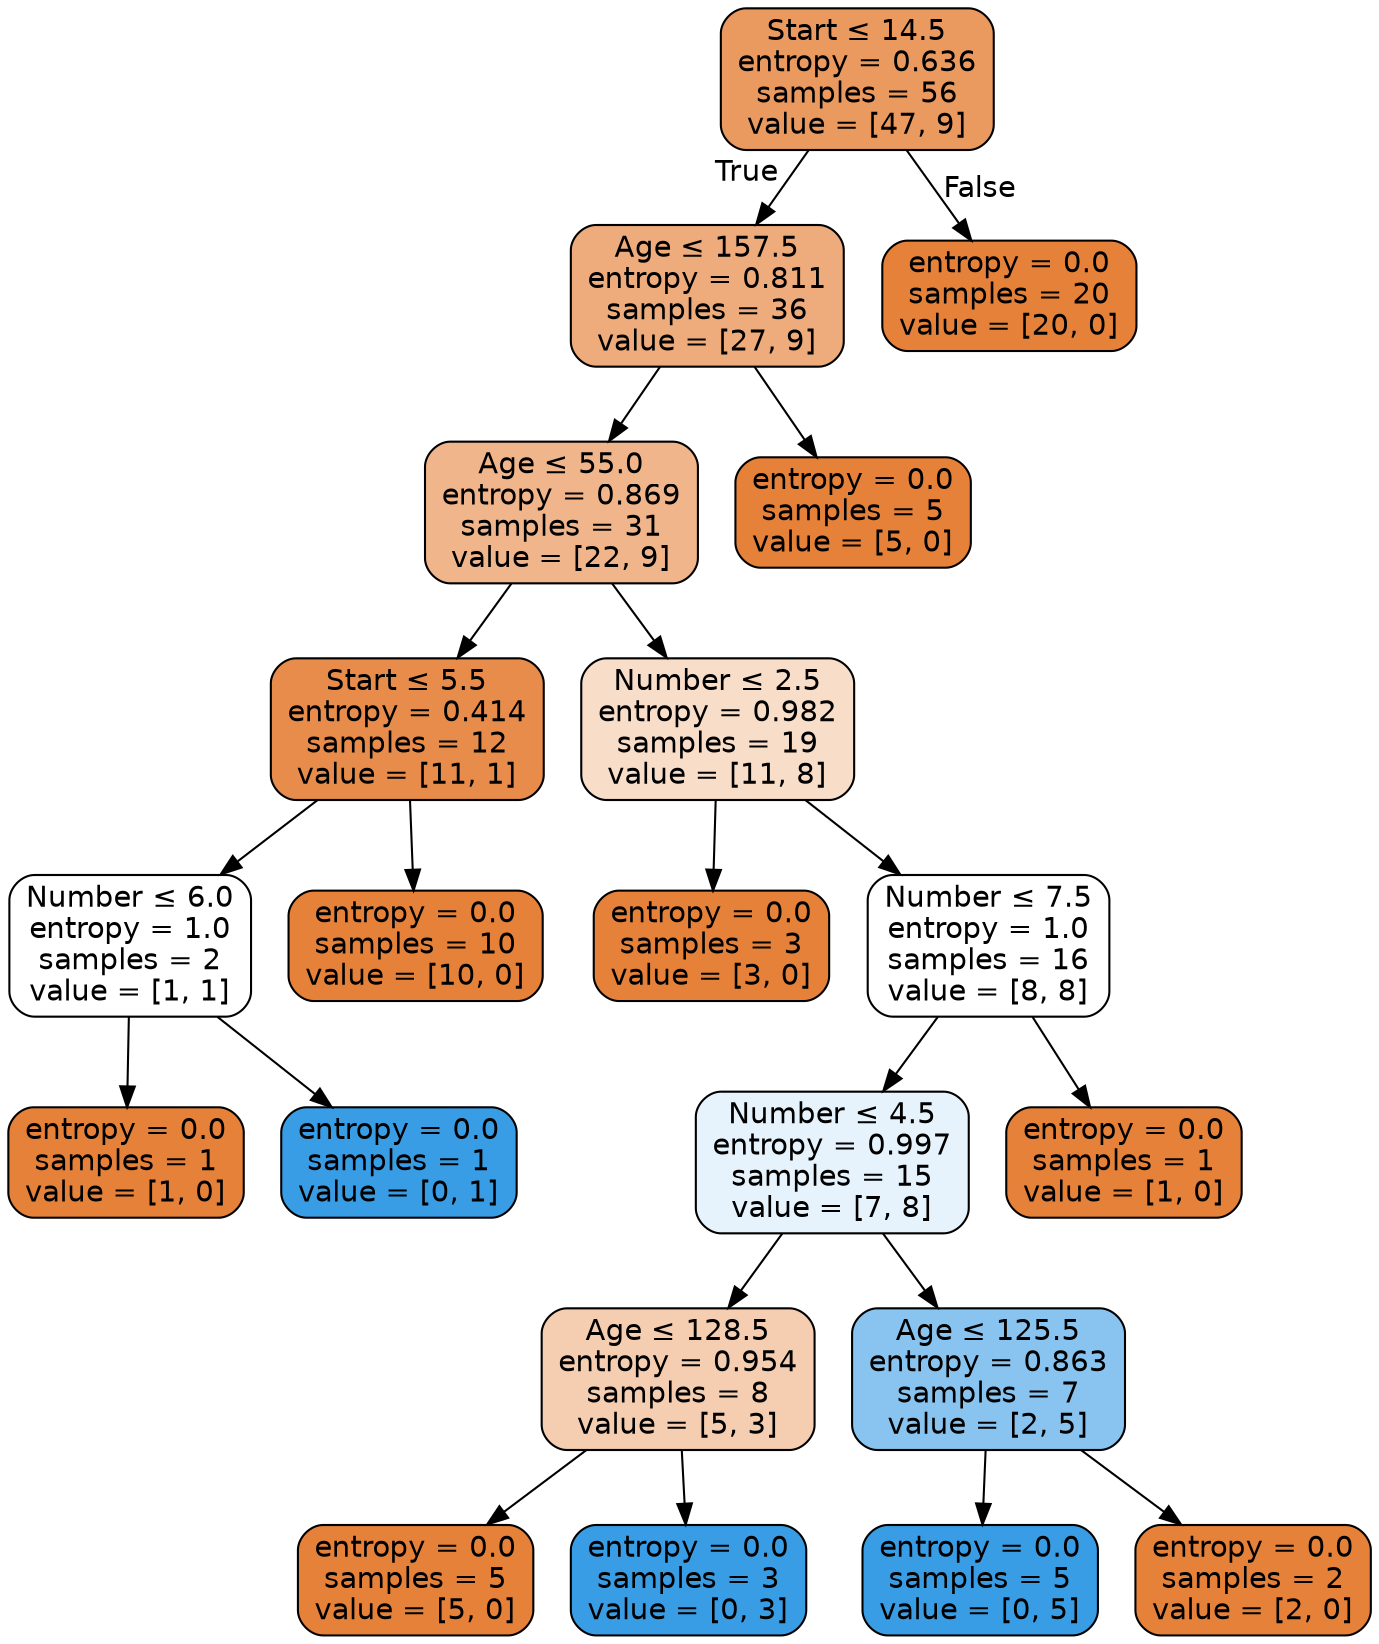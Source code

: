 digraph Tree {
node [shape=box, style="filled, rounded", color="black", fontname=helvetica] ;
edge [fontname=helvetica] ;
0 [label=<Start &le; 14.5<br/>entropy = 0.636<br/>samples = 56<br/>value = [47, 9]>, fillcolor="#ea995f"] ;
1 [label=<Age &le; 157.5<br/>entropy = 0.811<br/>samples = 36<br/>value = [27, 9]>, fillcolor="#eeab7b"] ;
0 -> 1 [labeldistance=2.5, labelangle=45, headlabel="True"] ;
2 [label=<Age &le; 55.0<br/>entropy = 0.869<br/>samples = 31<br/>value = [22, 9]>, fillcolor="#f0b58a"] ;
1 -> 2 ;
3 [label=<Start &le; 5.5<br/>entropy = 0.414<br/>samples = 12<br/>value = [11, 1]>, fillcolor="#e78c4b"] ;
2 -> 3 ;
4 [label=<Number &le; 6.0<br/>entropy = 1.0<br/>samples = 2<br/>value = [1, 1]>, fillcolor="#ffffff"] ;
3 -> 4 ;
5 [label=<entropy = 0.0<br/>samples = 1<br/>value = [1, 0]>, fillcolor="#e58139"] ;
4 -> 5 ;
6 [label=<entropy = 0.0<br/>samples = 1<br/>value = [0, 1]>, fillcolor="#399de5"] ;
4 -> 6 ;
7 [label=<entropy = 0.0<br/>samples = 10<br/>value = [10, 0]>, fillcolor="#e58139"] ;
3 -> 7 ;
8 [label=<Number &le; 2.5<br/>entropy = 0.982<br/>samples = 19<br/>value = [11, 8]>, fillcolor="#f8ddc9"] ;
2 -> 8 ;
9 [label=<entropy = 0.0<br/>samples = 3<br/>value = [3, 0]>, fillcolor="#e58139"] ;
8 -> 9 ;
10 [label=<Number &le; 7.5<br/>entropy = 1.0<br/>samples = 16<br/>value = [8, 8]>, fillcolor="#ffffff"] ;
8 -> 10 ;
11 [label=<Number &le; 4.5<br/>entropy = 0.997<br/>samples = 15<br/>value = [7, 8]>, fillcolor="#e6f3fc"] ;
10 -> 11 ;
12 [label=<Age &le; 128.5<br/>entropy = 0.954<br/>samples = 8<br/>value = [5, 3]>, fillcolor="#f5cdb0"] ;
11 -> 12 ;
13 [label=<entropy = 0.0<br/>samples = 5<br/>value = [5, 0]>, fillcolor="#e58139"] ;
12 -> 13 ;
14 [label=<entropy = 0.0<br/>samples = 3<br/>value = [0, 3]>, fillcolor="#399de5"] ;
12 -> 14 ;
15 [label=<Age &le; 125.5<br/>entropy = 0.863<br/>samples = 7<br/>value = [2, 5]>, fillcolor="#88c4ef"] ;
11 -> 15 ;
16 [label=<entropy = 0.0<br/>samples = 5<br/>value = [0, 5]>, fillcolor="#399de5"] ;
15 -> 16 ;
17 [label=<entropy = 0.0<br/>samples = 2<br/>value = [2, 0]>, fillcolor="#e58139"] ;
15 -> 17 ;
18 [label=<entropy = 0.0<br/>samples = 1<br/>value = [1, 0]>, fillcolor="#e58139"] ;
10 -> 18 ;
19 [label=<entropy = 0.0<br/>samples = 5<br/>value = [5, 0]>, fillcolor="#e58139"] ;
1 -> 19 ;
20 [label=<entropy = 0.0<br/>samples = 20<br/>value = [20, 0]>, fillcolor="#e58139"] ;
0 -> 20 [labeldistance=2.5, labelangle=-45, headlabel="False"] ;
}